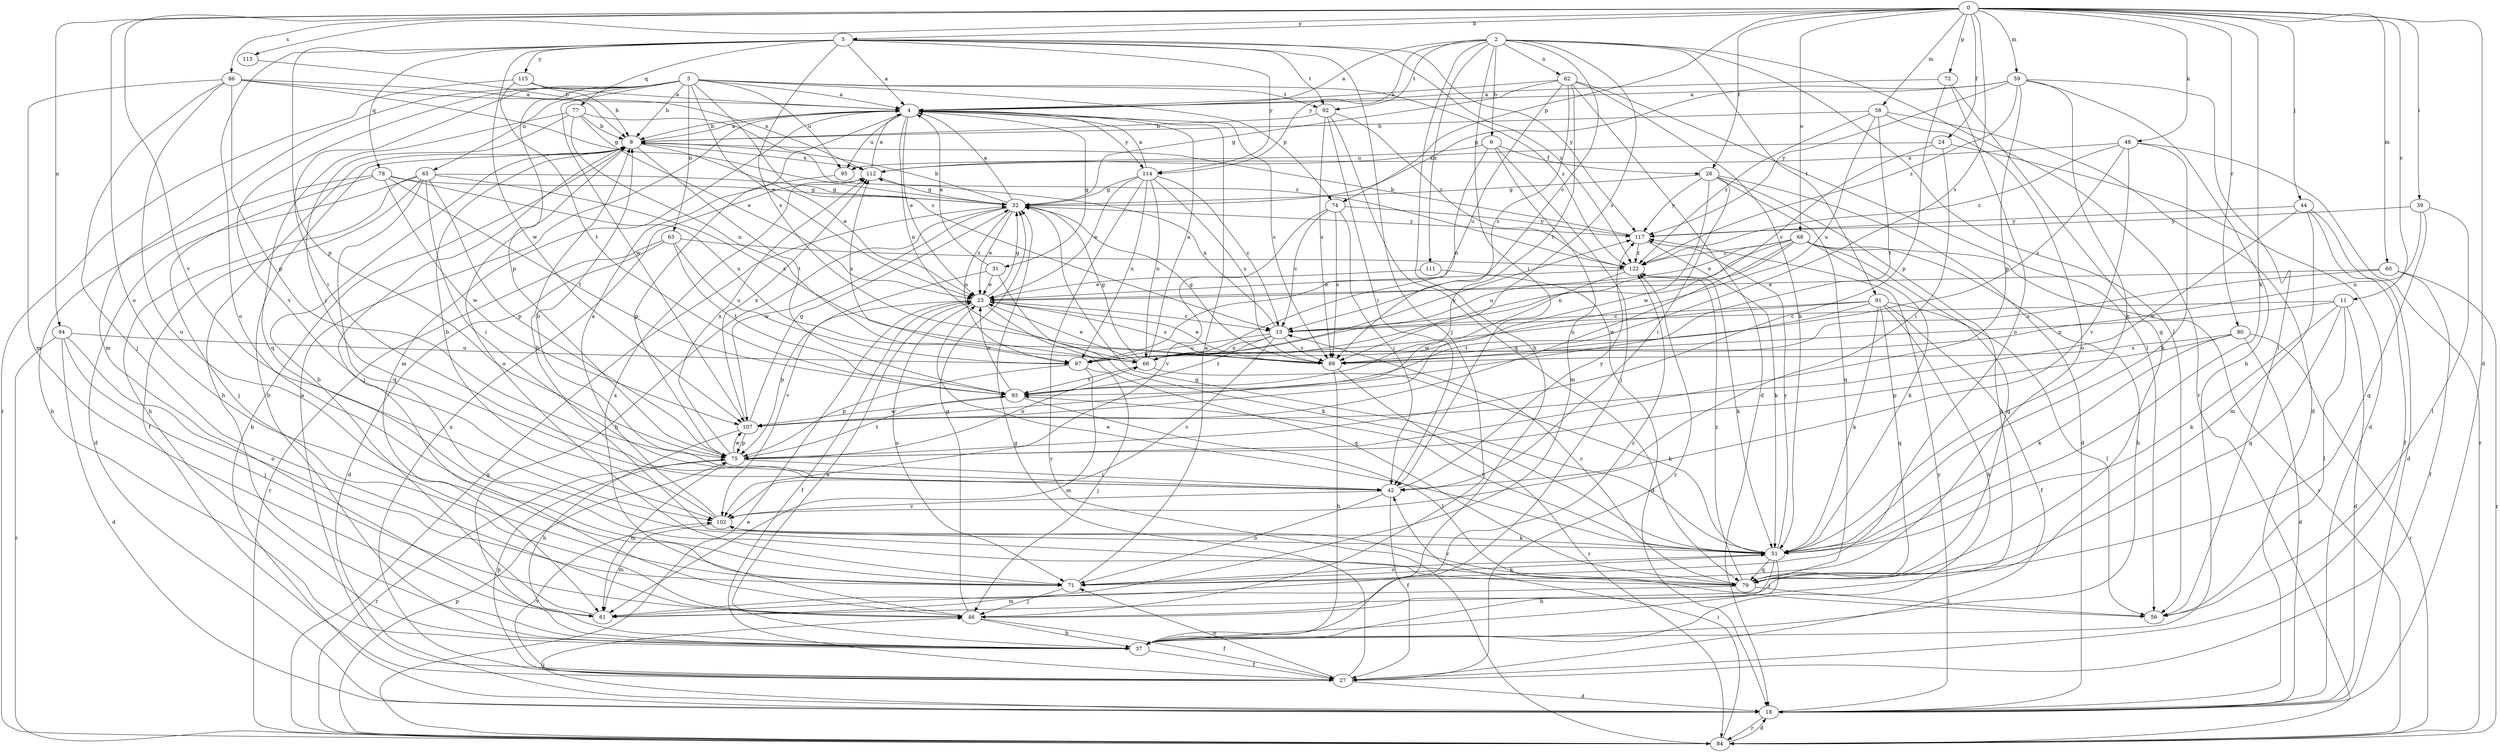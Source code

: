strict digraph  {
0;
2;
3;
4;
5;
6;
8;
11;
13;
18;
23;
24;
26;
27;
31;
32;
37;
39;
42;
44;
46;
48;
51;
56;
58;
59;
60;
61;
62;
63;
65;
66;
68;
71;
72;
74;
75;
77;
78;
79;
80;
84;
86;
89;
91;
92;
93;
94;
95;
97;
102;
107;
111;
112;
113;
114;
115;
117;
122;
0 -> 5  [label=b];
0 -> 11  [label=c];
0 -> 18  [label=d];
0 -> 24  [label=f];
0 -> 26  [label=f];
0 -> 39  [label=i];
0 -> 44  [label=j];
0 -> 48  [label=k];
0 -> 51  [label=k];
0 -> 58  [label=m];
0 -> 59  [label=m];
0 -> 60  [label=m];
0 -> 68  [label=o];
0 -> 71  [label=o];
0 -> 72  [label=p];
0 -> 74  [label=p];
0 -> 80  [label=r];
0 -> 86  [label=s];
0 -> 89  [label=s];
0 -> 94  [label=u];
0 -> 102  [label=v];
0 -> 113  [label=y];
2 -> 4  [label=a];
2 -> 6  [label=b];
2 -> 13  [label=c];
2 -> 37  [label=h];
2 -> 42  [label=i];
2 -> 56  [label=l];
2 -> 62  [label=n];
2 -> 84  [label=r];
2 -> 89  [label=s];
2 -> 91  [label=t];
2 -> 92  [label=t];
2 -> 111  [label=x];
2 -> 114  [label=y];
3 -> 4  [label=a];
3 -> 8  [label=b];
3 -> 13  [label=c];
3 -> 23  [label=e];
3 -> 42  [label=i];
3 -> 61  [label=m];
3 -> 63  [label=n];
3 -> 65  [label=n];
3 -> 74  [label=p];
3 -> 75  [label=p];
3 -> 92  [label=t];
3 -> 95  [label=u];
3 -> 102  [label=v];
3 -> 107  [label=w];
3 -> 122  [label=z];
4 -> 8  [label=b];
4 -> 23  [label=e];
4 -> 31  [label=g];
4 -> 61  [label=m];
4 -> 66  [label=n];
4 -> 89  [label=s];
4 -> 95  [label=u];
4 -> 114  [label=y];
5 -> 4  [label=a];
5 -> 46  [label=j];
5 -> 71  [label=o];
5 -> 75  [label=p];
5 -> 77  [label=q];
5 -> 78  [label=q];
5 -> 89  [label=s];
5 -> 92  [label=t];
5 -> 107  [label=w];
5 -> 114  [label=y];
5 -> 115  [label=y];
5 -> 117  [label=y];
5 -> 122  [label=z];
6 -> 26  [label=f];
6 -> 46  [label=j];
6 -> 61  [label=m];
6 -> 66  [label=n];
6 -> 95  [label=u];
8 -> 4  [label=a];
8 -> 23  [label=e];
8 -> 37  [label=h];
8 -> 46  [label=j];
8 -> 71  [label=o];
8 -> 93  [label=t];
8 -> 112  [label=x];
11 -> 13  [label=c];
11 -> 18  [label=d];
11 -> 51  [label=k];
11 -> 56  [label=l];
11 -> 66  [label=n];
11 -> 79  [label=q];
13 -> 66  [label=n];
13 -> 89  [label=s];
13 -> 93  [label=t];
13 -> 97  [label=u];
13 -> 102  [label=v];
13 -> 112  [label=x];
18 -> 8  [label=b];
18 -> 46  [label=j];
18 -> 84  [label=r];
18 -> 117  [label=y];
23 -> 13  [label=c];
23 -> 27  [label=f];
23 -> 32  [label=g];
23 -> 71  [label=o];
23 -> 75  [label=p];
23 -> 79  [label=q];
23 -> 89  [label=s];
24 -> 13  [label=c];
24 -> 18  [label=d];
24 -> 42  [label=i];
24 -> 112  [label=x];
26 -> 18  [label=d];
26 -> 32  [label=g];
26 -> 37  [label=h];
26 -> 42  [label=i];
26 -> 79  [label=q];
26 -> 107  [label=w];
26 -> 117  [label=y];
27 -> 4  [label=a];
27 -> 18  [label=d];
27 -> 32  [label=g];
27 -> 71  [label=o];
27 -> 75  [label=p];
27 -> 102  [label=v];
27 -> 112  [label=x];
27 -> 122  [label=z];
31 -> 4  [label=a];
31 -> 23  [label=e];
31 -> 51  [label=k];
31 -> 102  [label=v];
32 -> 4  [label=a];
32 -> 8  [label=b];
32 -> 23  [label=e];
32 -> 37  [label=h];
32 -> 97  [label=u];
32 -> 107  [label=w];
32 -> 117  [label=y];
37 -> 8  [label=b];
37 -> 23  [label=e];
37 -> 27  [label=f];
39 -> 56  [label=l];
39 -> 66  [label=n];
39 -> 79  [label=q];
39 -> 117  [label=y];
42 -> 8  [label=b];
42 -> 27  [label=f];
42 -> 71  [label=o];
42 -> 102  [label=v];
42 -> 117  [label=y];
44 -> 18  [label=d];
44 -> 27  [label=f];
44 -> 61  [label=m];
44 -> 107  [label=w];
44 -> 117  [label=y];
46 -> 27  [label=f];
46 -> 32  [label=g];
46 -> 37  [label=h];
46 -> 112  [label=x];
48 -> 51  [label=k];
48 -> 84  [label=r];
48 -> 89  [label=s];
48 -> 102  [label=v];
48 -> 112  [label=x];
48 -> 122  [label=z];
51 -> 8  [label=b];
51 -> 23  [label=e];
51 -> 32  [label=g];
51 -> 37  [label=h];
51 -> 46  [label=j];
51 -> 71  [label=o];
51 -> 79  [label=q];
51 -> 93  [label=t];
51 -> 117  [label=y];
58 -> 8  [label=b];
58 -> 18  [label=d];
58 -> 71  [label=o];
58 -> 93  [label=t];
58 -> 97  [label=u];
58 -> 122  [label=z];
59 -> 4  [label=a];
59 -> 32  [label=g];
59 -> 37  [label=h];
59 -> 51  [label=k];
59 -> 56  [label=l];
59 -> 75  [label=p];
59 -> 117  [label=y];
59 -> 122  [label=z];
60 -> 23  [label=e];
60 -> 27  [label=f];
60 -> 84  [label=r];
60 -> 89  [label=s];
61 -> 8  [label=b];
61 -> 122  [label=z];
62 -> 4  [label=a];
62 -> 18  [label=d];
62 -> 32  [label=g];
62 -> 51  [label=k];
62 -> 56  [label=l];
62 -> 89  [label=s];
62 -> 93  [label=t];
62 -> 97  [label=u];
63 -> 18  [label=d];
63 -> 84  [label=r];
63 -> 93  [label=t];
63 -> 97  [label=u];
63 -> 122  [label=z];
65 -> 18  [label=d];
65 -> 27  [label=f];
65 -> 32  [label=g];
65 -> 37  [label=h];
65 -> 42  [label=i];
65 -> 75  [label=p];
65 -> 79  [label=q];
65 -> 89  [label=s];
66 -> 4  [label=a];
66 -> 23  [label=e];
66 -> 32  [label=g];
66 -> 51  [label=k];
66 -> 93  [label=t];
66 -> 112  [label=x];
66 -> 117  [label=y];
68 -> 23  [label=e];
68 -> 37  [label=h];
68 -> 51  [label=k];
68 -> 66  [label=n];
68 -> 79  [label=q];
68 -> 84  [label=r];
68 -> 97  [label=u];
68 -> 107  [label=w];
68 -> 122  [label=z];
71 -> 4  [label=a];
71 -> 46  [label=j];
71 -> 51  [label=k];
72 -> 4  [label=a];
72 -> 71  [label=o];
72 -> 75  [label=p];
72 -> 79  [label=q];
74 -> 13  [label=c];
74 -> 42  [label=i];
74 -> 89  [label=s];
74 -> 102  [label=v];
74 -> 117  [label=y];
75 -> 42  [label=i];
75 -> 61  [label=m];
75 -> 66  [label=n];
75 -> 84  [label=r];
75 -> 93  [label=t];
75 -> 107  [label=w];
75 -> 112  [label=x];
77 -> 8  [label=b];
77 -> 23  [label=e];
77 -> 42  [label=i];
77 -> 66  [label=n];
77 -> 79  [label=q];
77 -> 122  [label=z];
78 -> 32  [label=g];
78 -> 37  [label=h];
78 -> 46  [label=j];
78 -> 93  [label=t];
78 -> 97  [label=u];
78 -> 107  [label=w];
79 -> 13  [label=c];
79 -> 56  [label=l];
79 -> 61  [label=m];
79 -> 102  [label=v];
79 -> 122  [label=z];
80 -> 18  [label=d];
80 -> 51  [label=k];
80 -> 75  [label=p];
80 -> 84  [label=r];
80 -> 89  [label=s];
84 -> 18  [label=d];
84 -> 23  [label=e];
84 -> 32  [label=g];
84 -> 42  [label=i];
84 -> 75  [label=p];
86 -> 4  [label=a];
86 -> 32  [label=g];
86 -> 46  [label=j];
86 -> 61  [label=m];
86 -> 71  [label=o];
86 -> 75  [label=p];
86 -> 112  [label=x];
89 -> 23  [label=e];
89 -> 32  [label=g];
89 -> 37  [label=h];
89 -> 84  [label=r];
91 -> 13  [label=c];
91 -> 27  [label=f];
91 -> 37  [label=h];
91 -> 51  [label=k];
91 -> 56  [label=l];
91 -> 79  [label=q];
91 -> 93  [label=t];
91 -> 97  [label=u];
92 -> 8  [label=b];
92 -> 42  [label=i];
92 -> 79  [label=q];
92 -> 89  [label=s];
92 -> 122  [label=z];
93 -> 23  [label=e];
93 -> 56  [label=l];
93 -> 107  [label=w];
94 -> 18  [label=d];
94 -> 46  [label=j];
94 -> 71  [label=o];
94 -> 84  [label=r];
94 -> 97  [label=u];
95 -> 75  [label=p];
97 -> 46  [label=j];
97 -> 61  [label=m];
97 -> 75  [label=p];
102 -> 4  [label=a];
102 -> 8  [label=b];
102 -> 51  [label=k];
102 -> 61  [label=m];
107 -> 32  [label=g];
107 -> 37  [label=h];
107 -> 75  [label=p];
107 -> 112  [label=x];
111 -> 18  [label=d];
111 -> 23  [label=e];
112 -> 4  [label=a];
112 -> 32  [label=g];
113 -> 8  [label=b];
114 -> 4  [label=a];
114 -> 13  [label=c];
114 -> 23  [label=e];
114 -> 32  [label=g];
114 -> 66  [label=n];
114 -> 84  [label=r];
114 -> 89  [label=s];
114 -> 97  [label=u];
115 -> 4  [label=a];
115 -> 8  [label=b];
115 -> 84  [label=r];
115 -> 93  [label=t];
117 -> 8  [label=b];
117 -> 51  [label=k];
117 -> 122  [label=z];
122 -> 23  [label=e];
122 -> 51  [label=k];
122 -> 107  [label=w];
}
